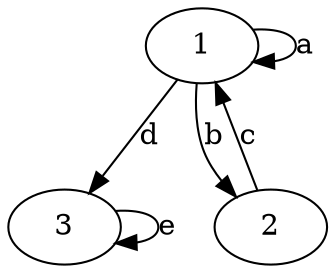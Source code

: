 digraph {
  1 [role="start"]
  3 [role="end"]

  1   -> 1  [label="a", lowlink="0"];
  1   -> 2  [label="b", lowlink="0"];
  1   -> 3  [label="d", lowlink="0"];
  2   -> 1  [label="c", lowlink="0"];
  3   -> 3  [label="e", lowlink="0"];
}

